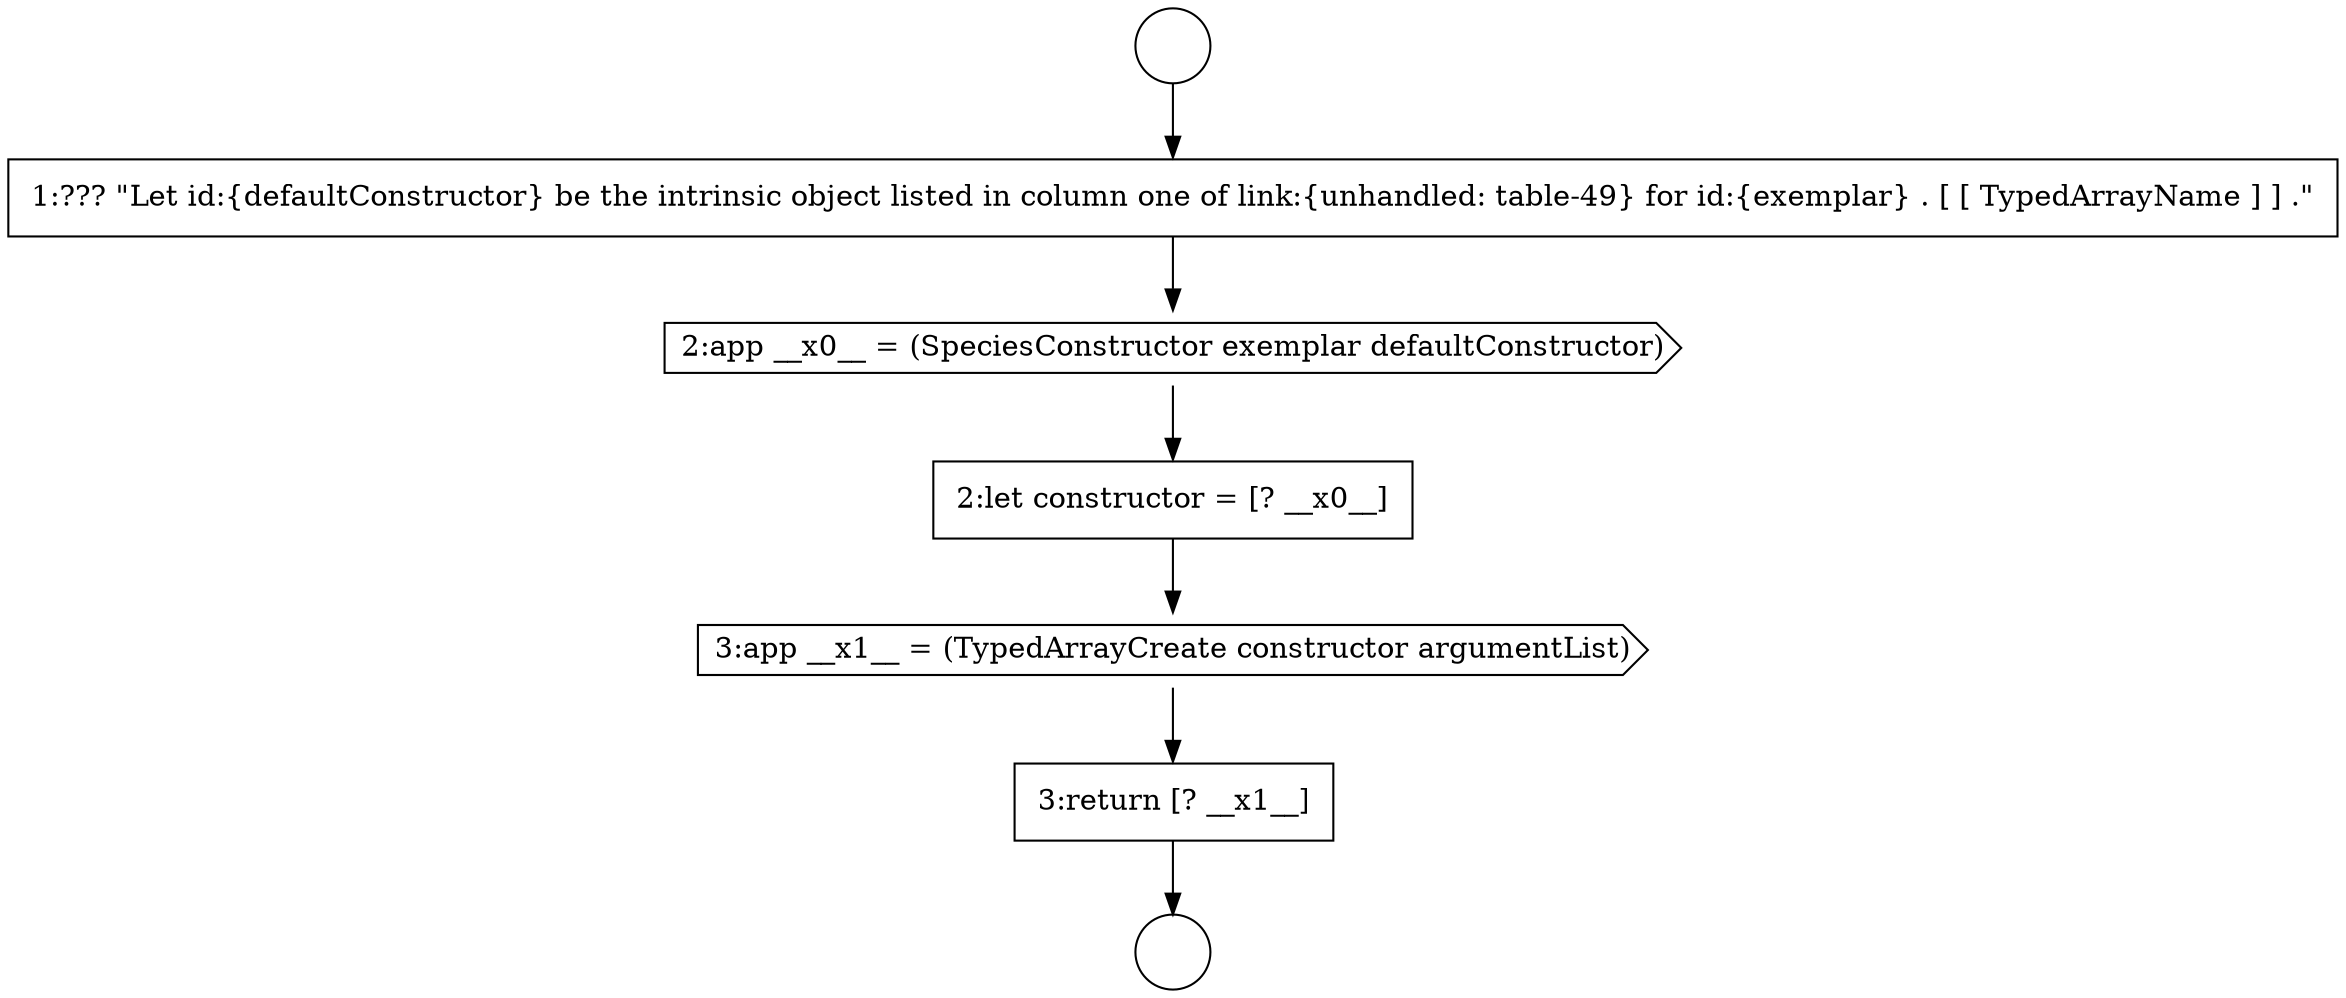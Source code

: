 digraph {
  node14790 [shape=cds, label=<<font color="black">2:app __x0__ = (SpeciesConstructor exemplar defaultConstructor)</font>> color="black" fillcolor="white" style=filled]
  node14793 [shape=none, margin=0, label=<<font color="black">
    <table border="0" cellborder="1" cellspacing="0" cellpadding="10">
      <tr><td align="left">3:return [? __x1__]</td></tr>
    </table>
  </font>> color="black" fillcolor="white" style=filled]
  node14789 [shape=none, margin=0, label=<<font color="black">
    <table border="0" cellborder="1" cellspacing="0" cellpadding="10">
      <tr><td align="left">1:??? &quot;Let id:{defaultConstructor} be the intrinsic object listed in column one of link:{unhandled: table-49} for id:{exemplar} . [ [ TypedArrayName ] ] .&quot;</td></tr>
    </table>
  </font>> color="black" fillcolor="white" style=filled]
  node14792 [shape=cds, label=<<font color="black">3:app __x1__ = (TypedArrayCreate constructor argumentList)</font>> color="black" fillcolor="white" style=filled]
  node14788 [shape=circle label=" " color="black" fillcolor="white" style=filled]
  node14791 [shape=none, margin=0, label=<<font color="black">
    <table border="0" cellborder="1" cellspacing="0" cellpadding="10">
      <tr><td align="left">2:let constructor = [? __x0__]</td></tr>
    </table>
  </font>> color="black" fillcolor="white" style=filled]
  node14787 [shape=circle label=" " color="black" fillcolor="white" style=filled]
  node14792 -> node14793 [ color="black"]
  node14791 -> node14792 [ color="black"]
  node14787 -> node14789 [ color="black"]
  node14790 -> node14791 [ color="black"]
  node14789 -> node14790 [ color="black"]
  node14793 -> node14788 [ color="black"]
}
